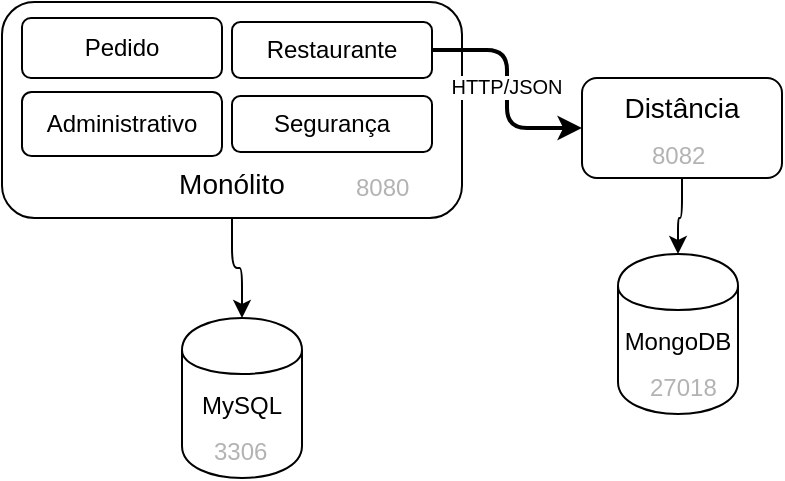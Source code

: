 <mxfile version="12.1.8" type="device" pages="1"><diagram id="asccOrxpK0gMmI_vyOfR" name="Page-1"><mxGraphModel dx="1102" dy="597" grid="1" gridSize="10" guides="1" tooltips="1" connect="1" arrows="1" fold="1" page="1" pageScale="1" pageWidth="827" pageHeight="1169" math="0" shadow="0"><root><mxCell id="0"/><mxCell id="1" parent="0"/><mxCell id="UKSt4VAHWErcquH0sha2-8" style="edgeStyle=orthogonalEdgeStyle;rounded=1;orthogonalLoop=1;jettySize=auto;html=1;exitX=0.5;exitY=1;exitDx=0;exitDy=0;entryX=0.5;entryY=0;entryDx=0;entryDy=0;" parent="1" source="ufLTRwiJfqEFSIwc1y7g-9" target="ufLTRwiJfqEFSIwc1y7g-19" edge="1"><mxGeometry relative="1" as="geometry"/></mxCell><mxCell id="ufLTRwiJfqEFSIwc1y7g-9" value="&lt;font style=&quot;font-size: 14px&quot;&gt;Monólito&lt;/font&gt;" style="rounded=1;whiteSpace=wrap;html=1;verticalAlign=bottom;spacingBottom=6;" parent="1" vertex="1"><mxGeometry x="250" y="142" width="230" height="108" as="geometry"/></mxCell><mxCell id="ufLTRwiJfqEFSIwc1y7g-1" value="Administrativo" style="rounded=1;whiteSpace=wrap;html=1;" parent="1" vertex="1"><mxGeometry x="260" y="187" width="100" height="32" as="geometry"/></mxCell><mxCell id="ufLTRwiJfqEFSIwc1y7g-4" value="Segurança" style="rounded=1;whiteSpace=wrap;html=1;" parent="1" vertex="1"><mxGeometry x="365" y="189" width="100" height="28" as="geometry"/></mxCell><mxCell id="ufLTRwiJfqEFSIwc1y7g-5" value="Pedido" style="rounded=1;whiteSpace=wrap;html=1;" parent="1" vertex="1"><mxGeometry x="260" y="150" width="100" height="30" as="geometry"/></mxCell><mxCell id="gN2HBv2YuGjtrPBKY5VN-9" style="edgeStyle=orthogonalEdgeStyle;rounded=1;orthogonalLoop=1;jettySize=auto;html=1;exitX=1;exitY=0.5;exitDx=0;exitDy=0;entryX=0;entryY=0.5;entryDx=0;entryDy=0;fontSize=11;strokeWidth=2;" edge="1" parent="1" source="ufLTRwiJfqEFSIwc1y7g-6" target="UKSt4VAHWErcquH0sha2-2"><mxGeometry relative="1" as="geometry"/></mxCell><mxCell id="gN2HBv2YuGjtrPBKY5VN-10" value="HTTP/JSON" style="text;html=1;resizable=0;points=[];align=center;verticalAlign=middle;labelBackgroundColor=#ffffff;fontSize=10;" vertex="1" connectable="0" parent="gN2HBv2YuGjtrPBKY5VN-9"><mxGeometry x="-0.351" y="-9" relative="1" as="geometry"><mxPoint y="9" as="offset"/></mxGeometry></mxCell><mxCell id="ufLTRwiJfqEFSIwc1y7g-6" value="Restaurante" style="rounded=1;whiteSpace=wrap;html=1;" parent="1" vertex="1"><mxGeometry x="365" y="152" width="100" height="28" as="geometry"/></mxCell><mxCell id="ufLTRwiJfqEFSIwc1y7g-29" value="8080" style="text;html=1;resizable=0;points=[];autosize=1;align=left;verticalAlign=top;spacingTop=-4;fontColor=#B3B3B3;" parent="1" vertex="1"><mxGeometry x="425" y="225" width="40" height="20" as="geometry"/></mxCell><mxCell id="ufLTRwiJfqEFSIwc1y7g-30" value="" style="group" parent="1" vertex="1" connectable="0"><mxGeometry x="340" y="300" width="60" height="80" as="geometry"/></mxCell><mxCell id="ufLTRwiJfqEFSIwc1y7g-19" value="MySQL" style="shape=cylinder;whiteSpace=wrap;html=1;boundedLbl=1;backgroundOutline=1;strokeColor=#000000;fontColor=#000000;verticalAlign=top;spacingTop=6;" parent="ufLTRwiJfqEFSIwc1y7g-30" vertex="1"><mxGeometry width="60" height="80" as="geometry"/></mxCell><mxCell id="ufLTRwiJfqEFSIwc1y7g-11" value="3306" style="text;html=1;resizable=0;points=[];autosize=1;align=left;verticalAlign=top;spacingTop=-4;fontColor=#B3B3B3;" parent="ufLTRwiJfqEFSIwc1y7g-30" vertex="1"><mxGeometry x="14" y="57" width="40" height="20" as="geometry"/></mxCell><mxCell id="UKSt4VAHWErcquH0sha2-1" value="" style="group;fontSize=14;" parent="1" vertex="1" connectable="0"><mxGeometry x="540" y="180" width="100" height="50" as="geometry"/></mxCell><mxCell id="UKSt4VAHWErcquH0sha2-13" value="" style="group" parent="UKSt4VAHWErcquH0sha2-1" vertex="1" connectable="0"><mxGeometry width="100" height="50" as="geometry"/></mxCell><mxCell id="UKSt4VAHWErcquH0sha2-2" value="&lt;font style=&quot;font-size: 14px&quot;&gt;Distância&lt;/font&gt;" style="rounded=1;whiteSpace=wrap;html=1;verticalAlign=top;" parent="UKSt4VAHWErcquH0sha2-13" vertex="1"><mxGeometry width="100" height="50" as="geometry"/></mxCell><mxCell id="UKSt4VAHWErcquH0sha2-3" value="8082" style="text;html=1;resizable=0;points=[];autosize=1;align=left;verticalAlign=top;spacingTop=-4;fontColor=#B3B3B3;" parent="UKSt4VAHWErcquH0sha2-13" vertex="1"><mxGeometry x="33" y="29" width="40" height="20" as="geometry"/></mxCell><mxCell id="hq_N88RobeEi0nXPhKNs-4" value="" style="group" parent="1" vertex="1" connectable="0"><mxGeometry x="558" y="268" width="64" height="80" as="geometry"/></mxCell><mxCell id="hq_N88RobeEi0nXPhKNs-5" value="MongoDB" style="shape=cylinder;whiteSpace=wrap;html=1;boundedLbl=1;backgroundOutline=1;strokeColor=#000000;fontColor=#000000;verticalAlign=top;spacingTop=6;" parent="hq_N88RobeEi0nXPhKNs-4" vertex="1"><mxGeometry width="60" height="80" as="geometry"/></mxCell><mxCell id="hq_N88RobeEi0nXPhKNs-6" value="27018" style="text;html=1;resizable=0;points=[];autosize=1;align=left;verticalAlign=top;spacingTop=-4;fontColor=#B3B3B3;" parent="hq_N88RobeEi0nXPhKNs-4" vertex="1"><mxGeometry x="14" y="57" width="50" height="20" as="geometry"/></mxCell><mxCell id="gN2HBv2YuGjtrPBKY5VN-8" style="edgeStyle=orthogonalEdgeStyle;rounded=1;orthogonalLoop=1;jettySize=auto;html=1;exitX=0.5;exitY=1;exitDx=0;exitDy=0;fontSize=11;" edge="1" parent="1" source="UKSt4VAHWErcquH0sha2-2" target="hq_N88RobeEi0nXPhKNs-5"><mxGeometry relative="1" as="geometry"/></mxCell></root></mxGraphModel></diagram></mxfile>